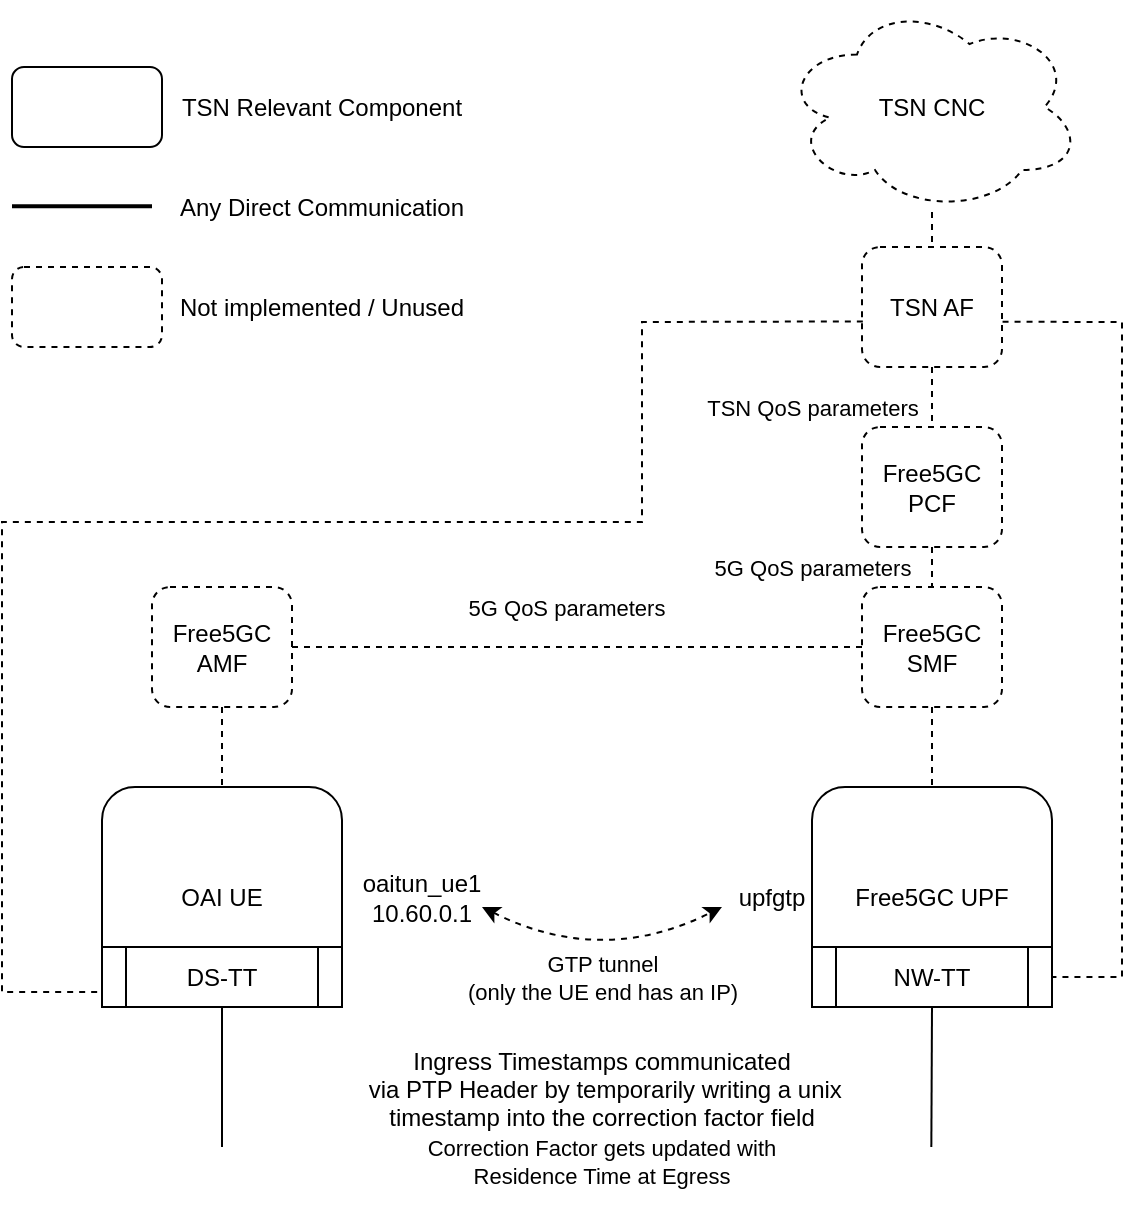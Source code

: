 <mxfile version="22.0.3" type="device">
  <diagram name="Page-1" id="3_xUpbEmMFwrsd-nlipk">
    <mxGraphModel dx="2351" dy="723" grid="1" gridSize="10" guides="1" tooltips="1" connect="1" arrows="1" fold="1" page="1" pageScale="1" pageWidth="1169" pageHeight="827" math="0" shadow="0">
      <root>
        <mxCell id="0" />
        <mxCell id="1" parent="0" />
        <mxCell id="uuPXR26b0aAbMTBFOYIL-3" value="" style="endArrow=none;html=1;rounded=0;entryX=0.5;entryY=0;entryDx=0;entryDy=0;exitX=0.5;exitY=1;exitDx=0;exitDy=0;dashed=1;" parent="1" source="uuPXR26b0aAbMTBFOYIL-19" target="uuPXR26b0aAbMTBFOYIL-8" edge="1">
          <mxGeometry width="50" height="50" relative="1" as="geometry">
            <mxPoint x="-405" y="492.5" as="sourcePoint" />
            <mxPoint x="-635" y="432.5" as="targetPoint" />
          </mxGeometry>
        </mxCell>
        <mxCell id="uuPXR26b0aAbMTBFOYIL-4" value="OAI UE" style="rounded=1;whiteSpace=wrap;html=1;" parent="1" vertex="1">
          <mxGeometry x="-815" y="512.5" width="120" height="110" as="geometry" />
        </mxCell>
        <mxCell id="uuPXR26b0aAbMTBFOYIL-8" value="Free5GC UPF" style="rounded=1;whiteSpace=wrap;html=1;" parent="1" vertex="1">
          <mxGeometry x="-460" y="512.5" width="120" height="110" as="geometry" />
        </mxCell>
        <mxCell id="uuPXR26b0aAbMTBFOYIL-9" value="oaitun_ue1&lt;br&gt;10.60.0.1" style="text;html=1;strokeColor=none;fillColor=none;align=center;verticalAlign=middle;whiteSpace=wrap;rounded=0;" parent="1" vertex="1">
          <mxGeometry x="-685" y="552.5" width="60" height="30" as="geometry" />
        </mxCell>
        <mxCell id="uuPXR26b0aAbMTBFOYIL-10" value="upfgtp" style="text;html=1;strokeColor=none;fillColor=none;align=center;verticalAlign=middle;whiteSpace=wrap;rounded=0;" parent="1" vertex="1">
          <mxGeometry x="-505" y="552.5" width="50" height="30" as="geometry" />
        </mxCell>
        <mxCell id="uuPXR26b0aAbMTBFOYIL-11" value="" style="curved=1;endArrow=classic;html=1;rounded=0;exitX=1;exitY=0.5;exitDx=0;exitDy=0;entryX=0;entryY=0.5;entryDx=0;entryDy=0;dashed=1;startArrow=classic;startFill=1;" parent="1" edge="1">
          <mxGeometry width="50" height="50" relative="1" as="geometry">
            <mxPoint x="-625" y="572.5" as="sourcePoint" />
            <mxPoint x="-505" y="572.5" as="targetPoint" />
            <Array as="points">
              <mxPoint x="-565" y="602.5" />
            </Array>
          </mxGeometry>
        </mxCell>
        <mxCell id="uuPXR26b0aAbMTBFOYIL-12" value="GTP tunnel&lt;br&gt;(only the UE end has an IP)" style="edgeLabel;html=1;align=center;verticalAlign=middle;resizable=0;points=[];" parent="uuPXR26b0aAbMTBFOYIL-11" vertex="1" connectable="0">
          <mxGeometry x="-0.057" y="23" relative="1" as="geometry">
            <mxPoint x="-7" y="27" as="offset" />
          </mxGeometry>
        </mxCell>
        <mxCell id="uuPXR26b0aAbMTBFOYIL-15" value="Free5GC AMF" style="rounded=1;whiteSpace=wrap;html=1;dashed=1;" parent="1" vertex="1">
          <mxGeometry x="-790" y="412.5" width="70" height="60" as="geometry" />
        </mxCell>
        <mxCell id="uuPXR26b0aAbMTBFOYIL-19" value="Free5GC SMF" style="rounded=1;whiteSpace=wrap;html=1;dashed=1;" parent="1" vertex="1">
          <mxGeometry x="-435" y="412.5" width="70" height="60" as="geometry" />
        </mxCell>
        <mxCell id="uuPXR26b0aAbMTBFOYIL-38" value="" style="endArrow=none;html=1;rounded=0;entryX=0.5;entryY=0;entryDx=0;entryDy=0;exitX=0.5;exitY=1;exitDx=0;exitDy=0;dashed=1;" parent="1" source="uuPXR26b0aAbMTBFOYIL-15" target="uuPXR26b0aAbMTBFOYIL-4" edge="1">
          <mxGeometry width="50" height="50" relative="1" as="geometry">
            <mxPoint x="-755" y="492.5" as="sourcePoint" />
            <mxPoint x="-385" y="502.5" as="targetPoint" />
          </mxGeometry>
        </mxCell>
        <mxCell id="uuPXR26b0aAbMTBFOYIL-55" value="TSN AF" style="rounded=1;whiteSpace=wrap;html=1;dashed=1;" parent="1" vertex="1">
          <mxGeometry x="-435" y="242.5" width="70" height="60" as="geometry" />
        </mxCell>
        <mxCell id="uuPXR26b0aAbMTBFOYIL-58" value="DS-TT" style="shape=process;whiteSpace=wrap;html=1;backgroundOutline=1;" parent="1" vertex="1">
          <mxGeometry x="-815" y="592.5" width="120" height="30" as="geometry" />
        </mxCell>
        <mxCell id="uuPXR26b0aAbMTBFOYIL-59" value="NW-TT" style="shape=process;whiteSpace=wrap;html=1;backgroundOutline=1;" parent="1" vertex="1">
          <mxGeometry x="-460" y="592.5" width="120" height="30" as="geometry" />
        </mxCell>
        <mxCell id="uuPXR26b0aAbMTBFOYIL-60" value="" style="endArrow=none;html=1;rounded=0;entryX=0.5;entryY=1;entryDx=0;entryDy=0;" parent="1" target="uuPXR26b0aAbMTBFOYIL-58" edge="1">
          <mxGeometry width="50" height="50" relative="1" as="geometry">
            <mxPoint x="-755" y="692.5" as="sourcePoint" />
            <mxPoint x="-715" y="652.5" as="targetPoint" />
          </mxGeometry>
        </mxCell>
        <mxCell id="uuPXR26b0aAbMTBFOYIL-61" value="" style="endArrow=none;html=1;rounded=0;entryX=0.5;entryY=1;entryDx=0;entryDy=0;" parent="1" target="uuPXR26b0aAbMTBFOYIL-59" edge="1">
          <mxGeometry width="50" height="50" relative="1" as="geometry">
            <mxPoint x="-400.33" y="692.5" as="sourcePoint" />
            <mxPoint x="-400.33" y="622.5" as="targetPoint" />
          </mxGeometry>
        </mxCell>
        <mxCell id="uuPXR26b0aAbMTBFOYIL-64" value="" style="endArrow=none;html=1;rounded=0;entryX=1;entryY=0.5;entryDx=0;entryDy=0;exitX=0;exitY=0.5;exitDx=0;exitDy=0;dashed=1;" parent="1" source="uuPXR26b0aAbMTBFOYIL-19" target="uuPXR26b0aAbMTBFOYIL-15" edge="1">
          <mxGeometry width="50" height="50" relative="1" as="geometry">
            <mxPoint x="-745" y="422.5" as="sourcePoint" />
            <mxPoint x="-745" y="522.5" as="targetPoint" />
          </mxGeometry>
        </mxCell>
        <mxCell id="uuPXR26b0aAbMTBFOYIL-76" value="5G QoS parameters" style="edgeLabel;html=1;align=center;verticalAlign=middle;resizable=0;points=[];" parent="uuPXR26b0aAbMTBFOYIL-64" vertex="1" connectable="0">
          <mxGeometry x="0.04" y="-1" relative="1" as="geometry">
            <mxPoint y="-19" as="offset" />
          </mxGeometry>
        </mxCell>
        <mxCell id="uuPXR26b0aAbMTBFOYIL-66" value="" style="endArrow=none;html=1;rounded=0;exitX=0.5;exitY=1;exitDx=0;exitDy=0;entryX=0.5;entryY=0;entryDx=0;entryDy=0;dashed=1;" parent="1" source="uuPXR26b0aAbMTBFOYIL-65" target="uuPXR26b0aAbMTBFOYIL-19" edge="1">
          <mxGeometry width="50" height="50" relative="1" as="geometry">
            <mxPoint x="-401" y="262.5" as="sourcePoint" />
            <mxPoint x="-401" y="352.5" as="targetPoint" />
          </mxGeometry>
        </mxCell>
        <mxCell id="uuPXR26b0aAbMTBFOYIL-67" value="" style="endArrow=none;html=1;rounded=0;exitX=0.5;exitY=1;exitDx=0;exitDy=0;entryX=0.5;entryY=0;entryDx=0;entryDy=0;dashed=1;" parent="1" source="uuPXR26b0aAbMTBFOYIL-55" target="uuPXR26b0aAbMTBFOYIL-65" edge="1">
          <mxGeometry width="50" height="50" relative="1" as="geometry">
            <mxPoint x="-391" y="272.5" as="sourcePoint" />
            <mxPoint x="-391" y="362.5" as="targetPoint" />
          </mxGeometry>
        </mxCell>
        <mxCell id="uuPXR26b0aAbMTBFOYIL-65" value="Free5GC PCF" style="rounded=1;whiteSpace=wrap;html=1;dashed=1;" parent="1" vertex="1">
          <mxGeometry x="-435" y="332.5" width="70" height="60" as="geometry" />
        </mxCell>
        <mxCell id="uuPXR26b0aAbMTBFOYIL-77" value="5G QoS parameters" style="edgeLabel;html=1;align=center;verticalAlign=middle;resizable=0;points=[];" parent="1" vertex="1" connectable="0">
          <mxGeometry x="-459.998" y="402.5" as="geometry" />
        </mxCell>
        <mxCell id="uuPXR26b0aAbMTBFOYIL-78" value="TSN QoS parameters" style="edgeLabel;html=1;align=center;verticalAlign=middle;resizable=0;points=[];" parent="1" vertex="1" connectable="0">
          <mxGeometry x="-459.998" y="322.5" as="geometry" />
        </mxCell>
        <mxCell id="uuPXR26b0aAbMTBFOYIL-79" value="" style="rounded=1;whiteSpace=wrap;html=1;" parent="1" vertex="1">
          <mxGeometry x="-860" y="152.5" width="75" height="40" as="geometry" />
        </mxCell>
        <mxCell id="uuPXR26b0aAbMTBFOYIL-80" value="TSN Relevant Component" style="text;html=1;strokeColor=none;fillColor=none;align=center;verticalAlign=middle;whiteSpace=wrap;rounded=0;" parent="1" vertex="1">
          <mxGeometry x="-785" y="157.5" width="160" height="30" as="geometry" />
        </mxCell>
        <mxCell id="uuPXR26b0aAbMTBFOYIL-82" value="Any Direct Communication" style="text;html=1;strokeColor=none;fillColor=none;align=center;verticalAlign=middle;whiteSpace=wrap;rounded=0;" parent="1" vertex="1">
          <mxGeometry x="-785" y="207.5" width="160" height="30" as="geometry" />
        </mxCell>
        <mxCell id="uuPXR26b0aAbMTBFOYIL-84" value="" style="endArrow=none;html=1;strokeWidth=2;rounded=0;" parent="1" edge="1">
          <mxGeometry width="50" height="50" relative="1" as="geometry">
            <mxPoint x="-860" y="222.13" as="sourcePoint" />
            <mxPoint x="-790" y="222.13" as="targetPoint" />
          </mxGeometry>
        </mxCell>
        <mxCell id="Xwj60kZ__02YXTAUqFwH-1" value="TSN CNC" style="ellipse;shape=cloud;whiteSpace=wrap;html=1;dashed=1;" parent="1" vertex="1">
          <mxGeometry x="-475" y="120" width="150" height="105" as="geometry" />
        </mxCell>
        <mxCell id="Xwj60kZ__02YXTAUqFwH-2" value="" style="endArrow=none;html=1;rounded=0;entryX=0.5;entryY=0;entryDx=0;entryDy=0;dashed=1;" parent="1" source="Xwj60kZ__02YXTAUqFwH-1" target="uuPXR26b0aAbMTBFOYIL-55" edge="1">
          <mxGeometry width="50" height="50" relative="1" as="geometry">
            <mxPoint x="-405" y="522.5" as="sourcePoint" />
            <mxPoint x="-355" y="472.5" as="targetPoint" />
          </mxGeometry>
        </mxCell>
        <mxCell id="Yc00w265oYfTOB-YRTNG-1" value="" style="endArrow=none;html=1;rounded=0;entryX=1;entryY=0.5;entryDx=0;entryDy=0;dashed=1;exitX=1.004;exitY=0.623;exitDx=0;exitDy=0;exitPerimeter=0;" parent="1" source="uuPXR26b0aAbMTBFOYIL-55" target="uuPXR26b0aAbMTBFOYIL-59" edge="1">
          <mxGeometry width="50" height="50" relative="1" as="geometry">
            <mxPoint x="-350" y="283" as="sourcePoint" />
            <mxPoint x="-325" y="562.5" as="targetPoint" />
            <Array as="points">
              <mxPoint x="-305" y="280" />
              <mxPoint x="-305" y="607.5" />
            </Array>
          </mxGeometry>
        </mxCell>
        <mxCell id="Yc00w265oYfTOB-YRTNG-3" value="" style="endArrow=none;html=1;rounded=0;entryX=0;entryY=0.5;entryDx=0;entryDy=0;dashed=1;exitX=0.006;exitY=0.62;exitDx=0;exitDy=0;exitPerimeter=0;" parent="1" source="uuPXR26b0aAbMTBFOYIL-55" edge="1">
          <mxGeometry width="50" height="50" relative="1" as="geometry">
            <mxPoint x="-490" y="280" as="sourcePoint" />
            <mxPoint x="-815" y="615" as="targetPoint" />
            <Array as="points">
              <mxPoint x="-545" y="280" />
              <mxPoint x="-545" y="380" />
              <mxPoint x="-865" y="380" />
              <mxPoint x="-865" y="615" />
            </Array>
          </mxGeometry>
        </mxCell>
        <mxCell id="ZzDYWDtEJLRi_4eX7W7Z-4" value="Ingress Timestamps communicated&lt;br style=&quot;font-size: 11px;&quot;&gt;&amp;nbsp;via PTP Header by temporarily writing a unix timestamp into the correction factor field&lt;br style=&quot;font-size: 11px;&quot;&gt;&lt;span style=&quot;font-size: 11px;&quot;&gt;Correction Factor gets updated with &lt;br&gt;Residence Time&amp;nbsp;&lt;/span&gt;&lt;span style=&quot;font-size: 11px;&quot;&gt;at Egress&lt;/span&gt;" style="text;html=1;strokeColor=none;fillColor=none;align=center;verticalAlign=middle;whiteSpace=wrap;rounded=0;" parent="1" vertex="1">
          <mxGeometry x="-710" y="622.5" width="290" height="110" as="geometry" />
        </mxCell>
        <mxCell id="BQIUUObfHqeX9pjv8zJW-1" value="" style="rounded=1;whiteSpace=wrap;html=1;dashed=1;" parent="1" vertex="1">
          <mxGeometry x="-860" y="252.5" width="75" height="40" as="geometry" />
        </mxCell>
        <mxCell id="BQIUUObfHqeX9pjv8zJW-2" value="Not implemented / Unused" style="text;html=1;strokeColor=none;fillColor=none;align=center;verticalAlign=middle;whiteSpace=wrap;rounded=0;" parent="1" vertex="1">
          <mxGeometry x="-785" y="257.5" width="160" height="30" as="geometry" />
        </mxCell>
      </root>
    </mxGraphModel>
  </diagram>
</mxfile>
